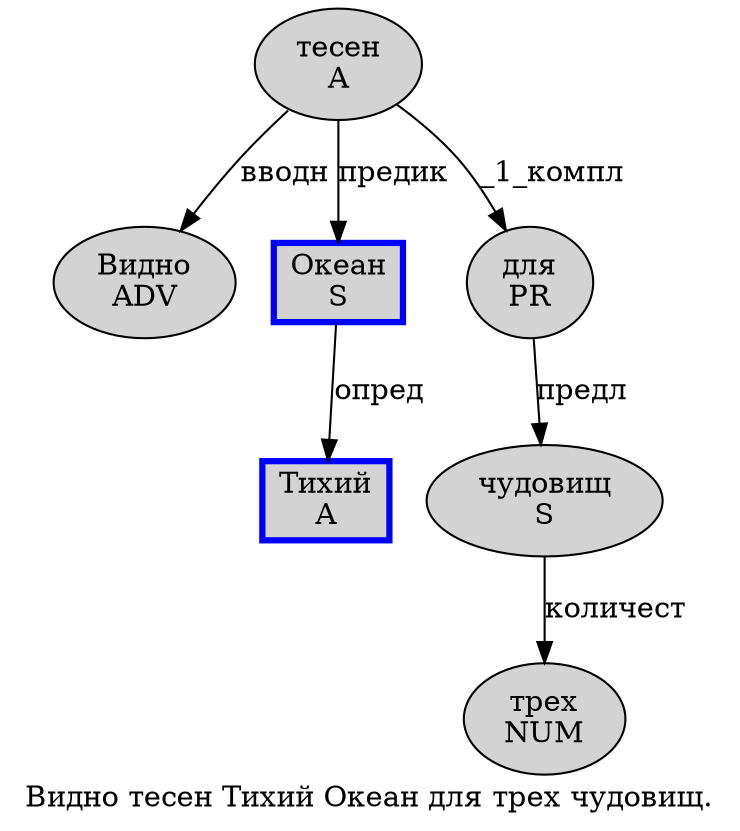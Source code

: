 digraph SENTENCE_4984 {
	graph [label="Видно тесен Тихий Океан для трех чудовищ."]
	node [style=filled]
		0 [label="Видно
ADV" color="" fillcolor=lightgray penwidth=1 shape=ellipse]
		1 [label="тесен
A" color="" fillcolor=lightgray penwidth=1 shape=ellipse]
		2 [label="Тихий
A" color=blue fillcolor=lightgray penwidth=3 shape=box]
		3 [label="Океан
S" color=blue fillcolor=lightgray penwidth=3 shape=box]
		4 [label="для
PR" color="" fillcolor=lightgray penwidth=1 shape=ellipse]
		5 [label="трех
NUM" color="" fillcolor=lightgray penwidth=1 shape=ellipse]
		6 [label="чудовищ
S" color="" fillcolor=lightgray penwidth=1 shape=ellipse]
			1 -> 0 [label="вводн"]
			1 -> 3 [label="предик"]
			1 -> 4 [label="_1_компл"]
			6 -> 5 [label="количест"]
			4 -> 6 [label="предл"]
			3 -> 2 [label="опред"]
}